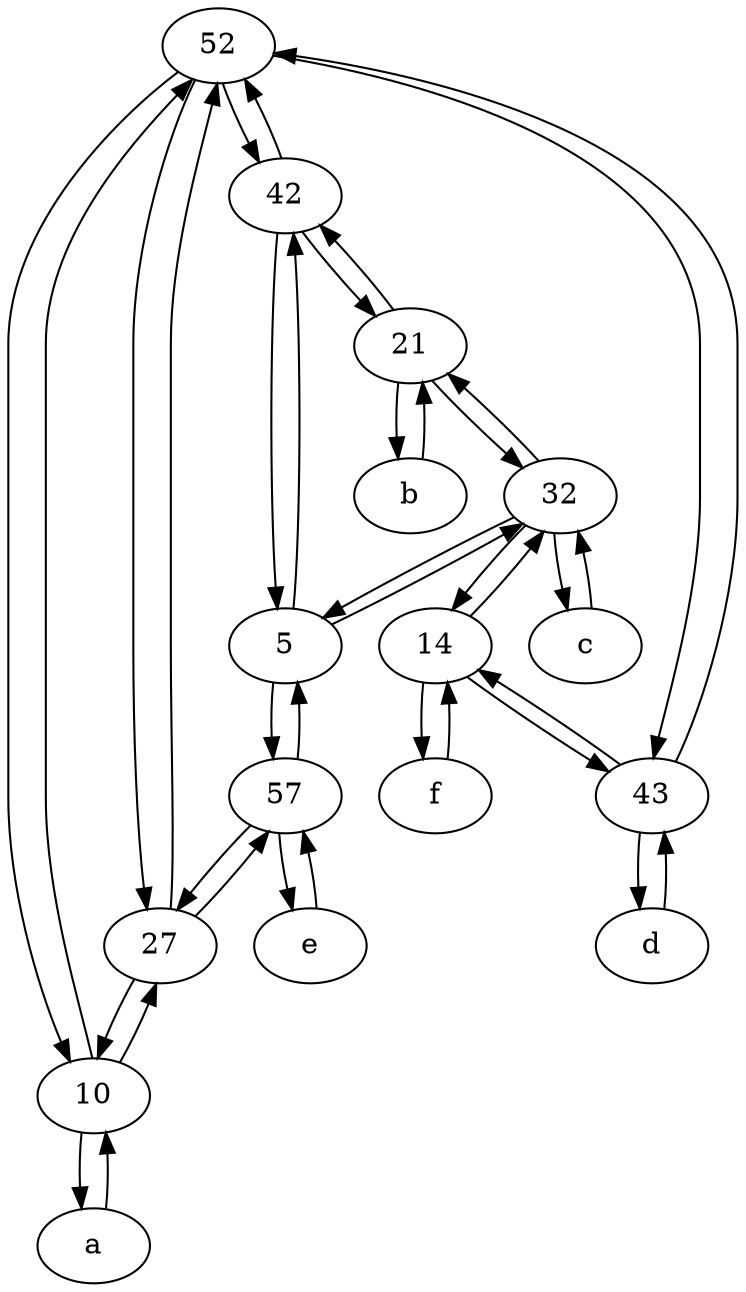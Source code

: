 digraph  {
	52;
	42;
	43;
	a [pos="40,10!"];
	5;
	d [pos="20,30!"];
	27;
	b [pos="50,20!"];
	10;
	21;
	14;
	e [pos="30,50!"];
	f [pos="15,45!"];
	32;
	57;
	c [pos="20,10!"];
	27 -> 52;
	52 -> 27;
	43 -> 14;
	32 -> 14;
	52 -> 10;
	42 -> 52;
	14 -> 43;
	14 -> 32;
	43 -> 52;
	57 -> 5;
	27 -> 57;
	10 -> 52;
	27 -> 10;
	21 -> 42;
	32 -> 5;
	10 -> a;
	21 -> b;
	b -> 21;
	57 -> 27;
	10 -> 27;
	42 -> 21;
	e -> 57;
	52 -> 43;
	32 -> c;
	5 -> 32;
	d -> 43;
	a -> 10;
	32 -> 21;
	f -> 14;
	52 -> 42;
	21 -> 32;
	5 -> 57;
	14 -> f;
	42 -> 5;
	43 -> d;
	5 -> 42;
	57 -> e;
	c -> 32;

	}